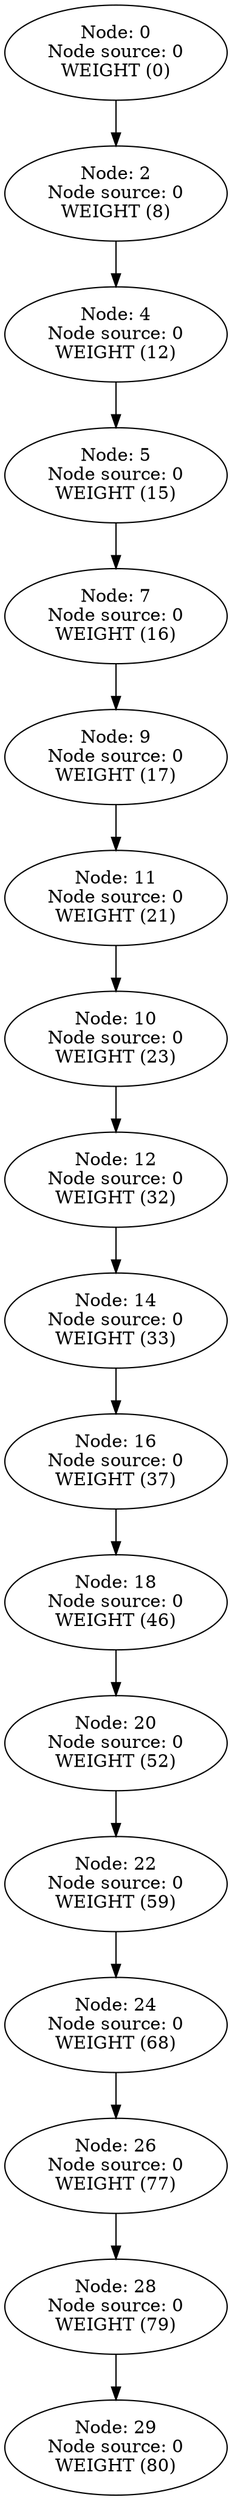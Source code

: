 digraph {
	29 [label="Node: 29
Node source: 0
WEIGHT (80)"]
	28 [label="Node: 28
Node source: 0
WEIGHT (79)"]
	26 [label="Node: 26
Node source: 0
WEIGHT (77)"]
	24 [label="Node: 24
Node source: 0
WEIGHT (68)"]
	22 [label="Node: 22
Node source: 0
WEIGHT (59)"]
	20 [label="Node: 20
Node source: 0
WEIGHT (52)"]
	18 [label="Node: 18
Node source: 0
WEIGHT (46)"]
	16 [label="Node: 16
Node source: 0
WEIGHT (37)"]
	14 [label="Node: 14
Node source: 0
WEIGHT (33)"]
	12 [label="Node: 12
Node source: 0
WEIGHT (32)"]
	10 [label="Node: 10
Node source: 0
WEIGHT (23)"]
	11 [label="Node: 11
Node source: 0
WEIGHT (21)"]
	9 [label="Node: 9
Node source: 0
WEIGHT (17)"]
	7 [label="Node: 7
Node source: 0
WEIGHT (16)"]
	5 [label="Node: 5
Node source: 0
WEIGHT (15)"]
	4 [label="Node: 4
Node source: 0
WEIGHT (12)"]
	2 [label="Node: 2
Node source: 0
WEIGHT (8)"]
	0 [label="Node: 0
Node source: 0
WEIGHT (0)"]
	28 -> 29
	26 -> 28
	24 -> 26
	22 -> 24
	20 -> 22
	18 -> 20
	16 -> 18
	14 -> 16
	12 -> 14
	10 -> 12
	11 -> 10
	9 -> 11
	7 -> 9
	5 -> 7
	4 -> 5
	2 -> 4
	0 -> 2
}
